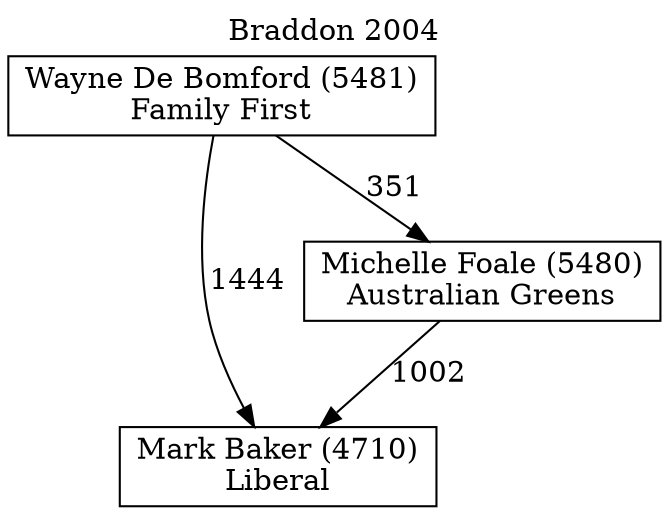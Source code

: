 // House preference flow
digraph "Mark Baker (4710)_Braddon_2004" {
	graph [label="Braddon 2004" labelloc=t mclimit=10]
	node [shape=box]
	"Mark Baker (4710)" [label="Mark Baker (4710)
Liberal"]
	"Michelle Foale (5480)" [label="Michelle Foale (5480)
Australian Greens"]
	"Wayne De Bomford (5481)" [label="Wayne De Bomford (5481)
Family First"]
	"Michelle Foale (5480)" -> "Mark Baker (4710)" [label=1002]
	"Wayne De Bomford (5481)" -> "Michelle Foale (5480)" [label=351]
	"Wayne De Bomford (5481)" -> "Mark Baker (4710)" [label=1444]
}
